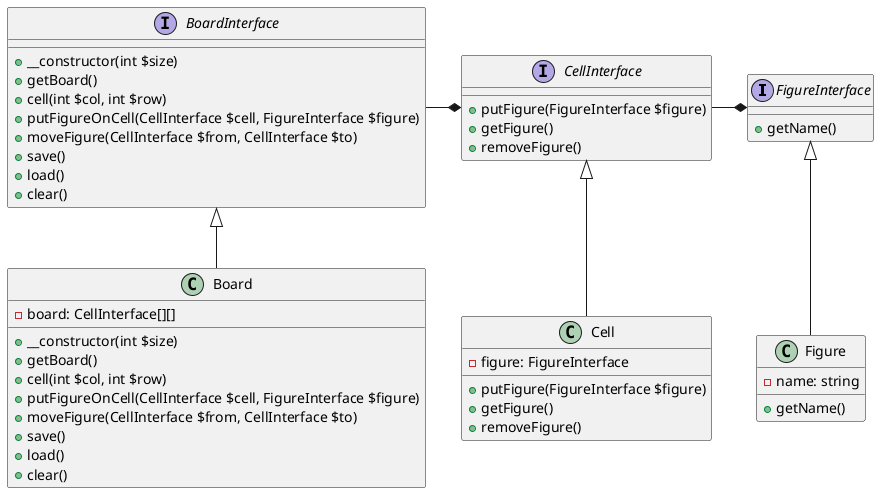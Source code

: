 @startuml

interface FigureInterface {
    +getName()
}
FigureInterface <|-- Figure

interface CellInterface {
    +putFigure(FigureInterface $figure)
    +getFigure()
    +removeFigure()
}
CellInterface <|-- Cell
CellInterface -* FigureInterface

interface BoardInterface {
    +__constructor(int $size)
    +getBoard()
    +cell(int $col, int $row)
    +putFigureOnCell(CellInterface $cell, FigureInterface $figure)
    +moveFigure(CellInterface $from, CellInterface $to)
    +save()
    +load()
    +clear()
}
BoardInterface <|-- Board
BoardInterface -* CellInterface

class Figure {
    -name: string
    +getName()
}

class Cell {
    -figure: FigureInterface
    +putFigure(FigureInterface $figure)
    +getFigure()
    +removeFigure()
}

class Board {
    -board: CellInterface[][]
    +__constructor(int $size)
    +getBoard()
    +cell(int $col, int $row)
    +putFigureOnCell(CellInterface $cell, FigureInterface $figure)
    +moveFigure(CellInterface $from, CellInterface $to)
    +save()
    +load()
    +clear()
}

@enduml